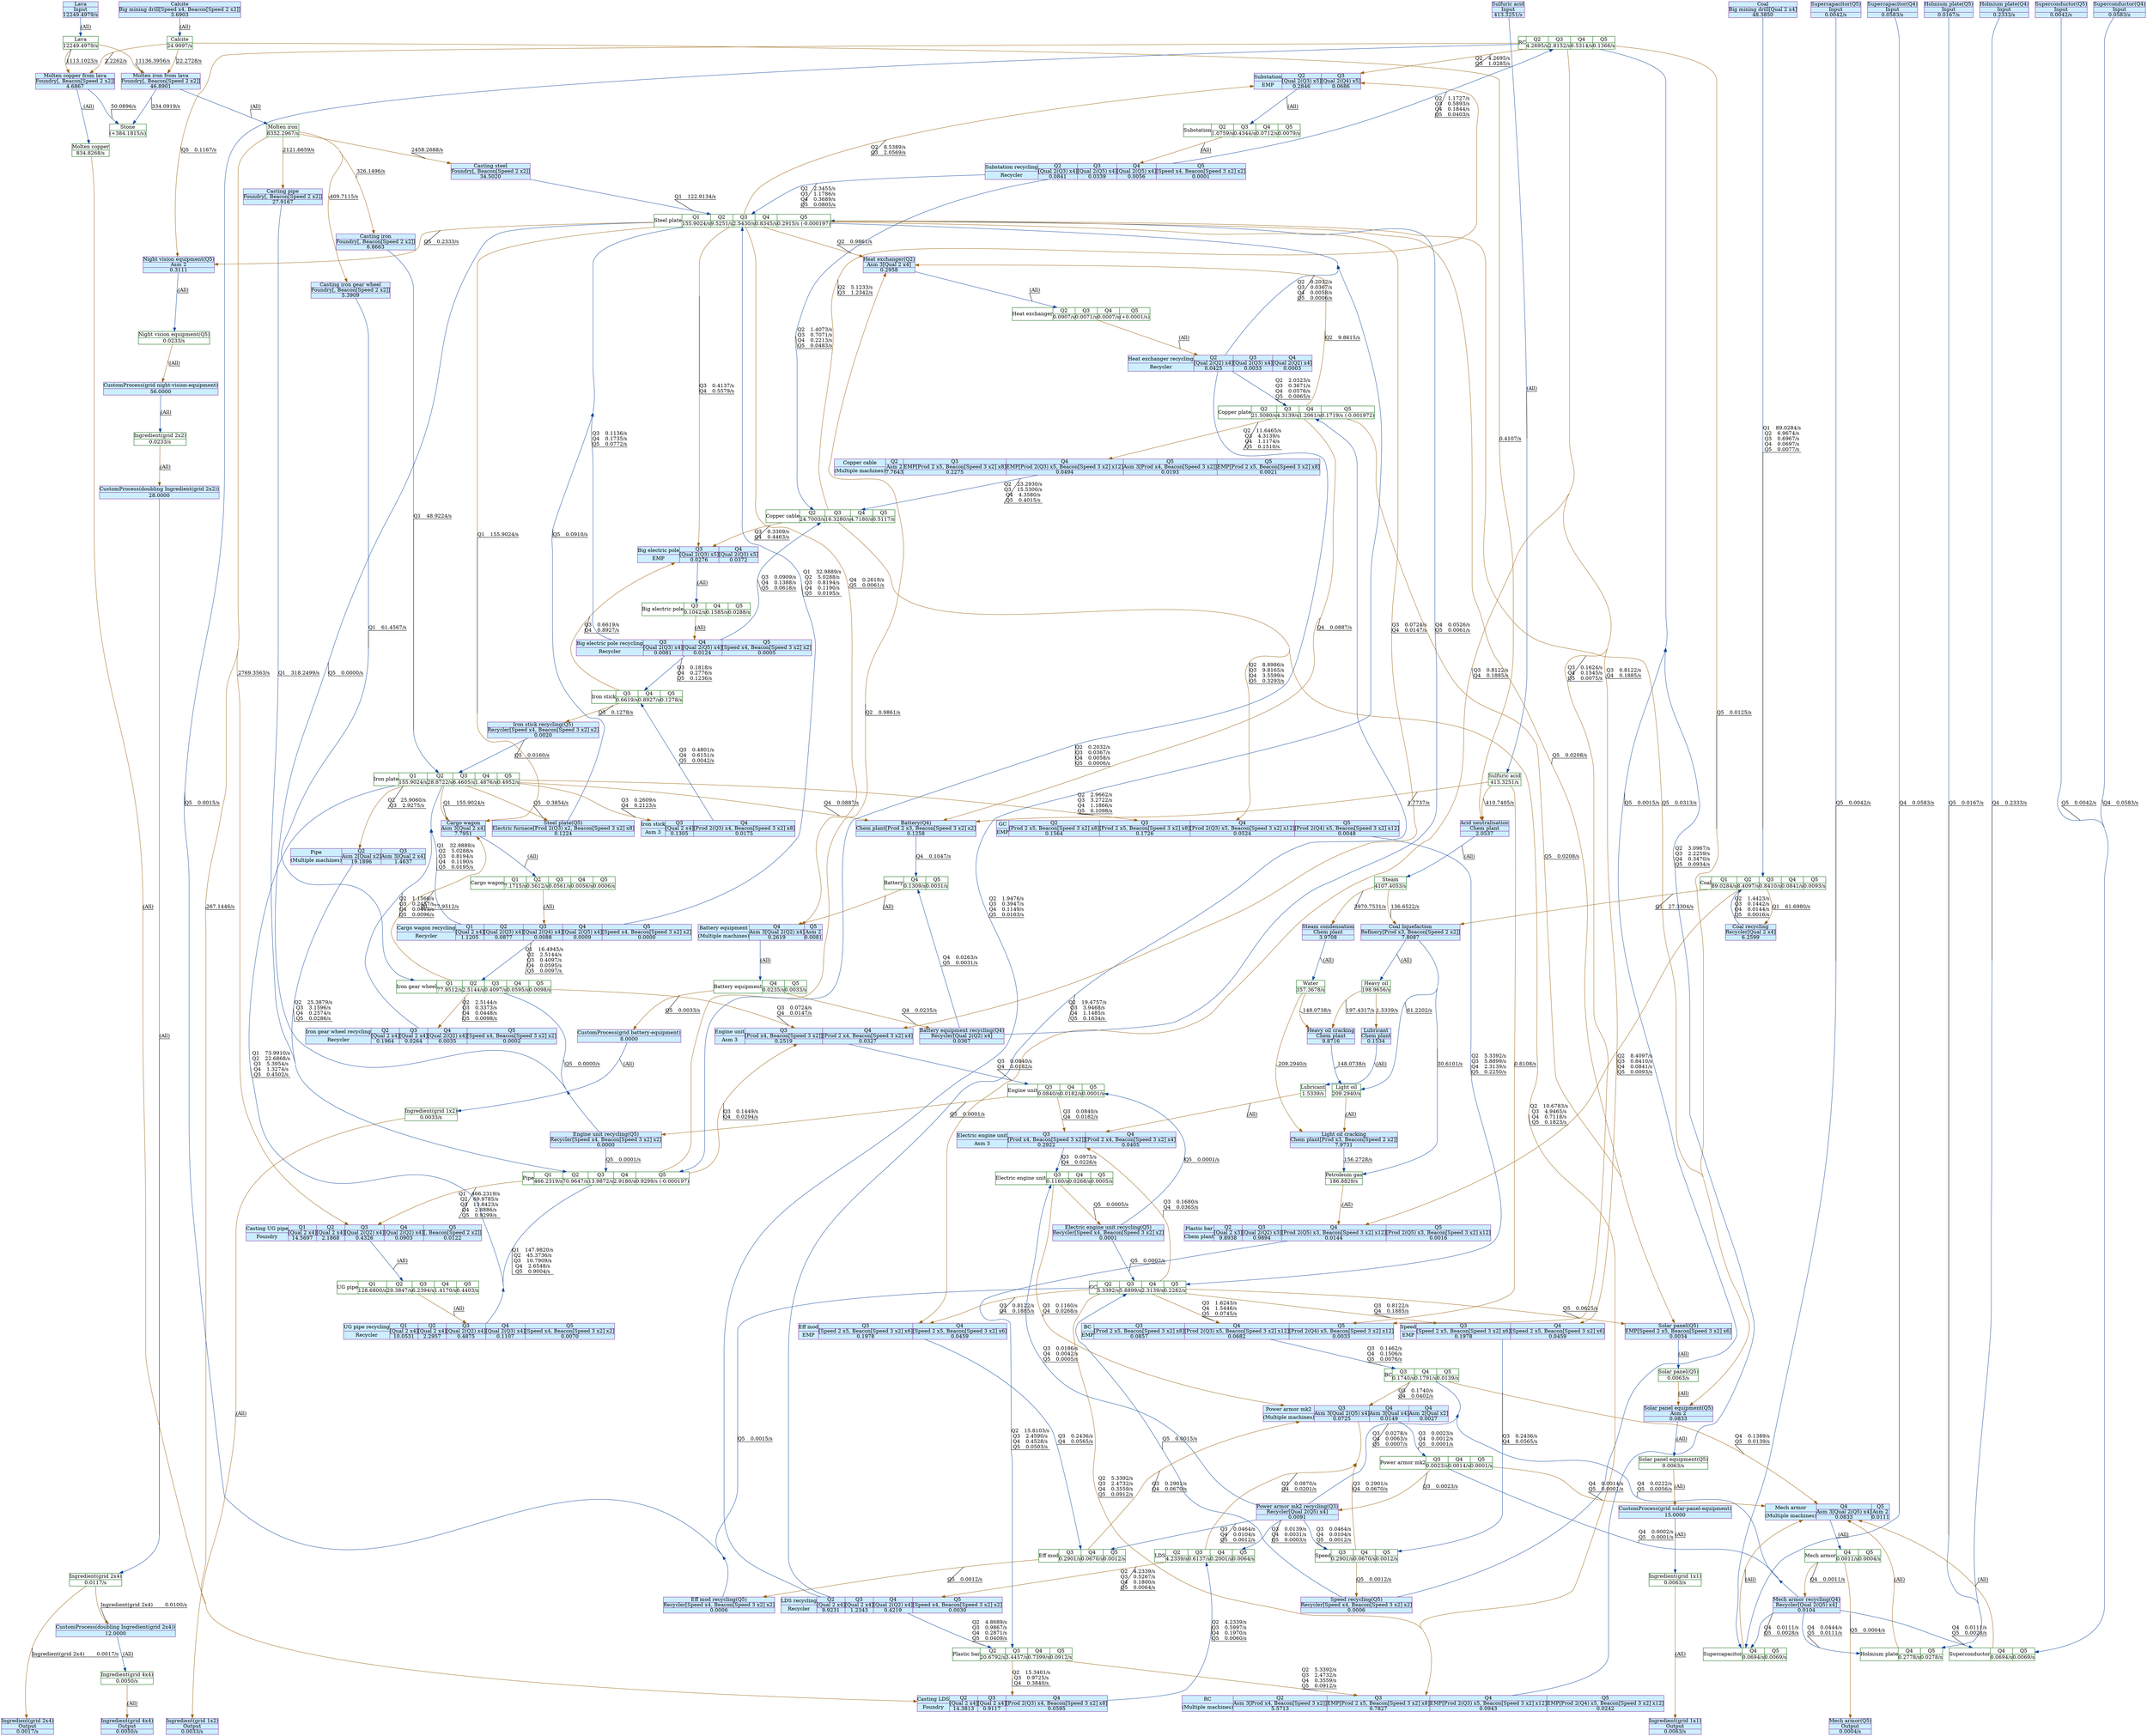 digraph {
    layout="dot"
    concentrate=true
    node [shape="record"; margin=0]
    edge [decorate=true]
    0 [color="#006400"; label="{Ingredient(grid 1x2)|0.0033/s}"]
    1 [color="#006400"; label="{Ingredient(grid 2x4)|0.0117/s}"]
    2 [color="#006400"; label="{Petroleum gas|186.8829/s}"]
    3 [color="#006400"; label="{Molten copper|834.8268/s}"]
    4 [color="#006400"; label="{Molten iron|8352.2967/s}"]
    5 [color="#006400"; label="{Lava|12249.4979/s}"]
    6 [color="#006400"; label="{Stone|(+384.1815/s)}"]
    7 [color="#006400"; label="{Calcite|24.9097/s}"]
    8 [color="#006400"; label="{Solar panel equipment(Q5)|0.0063/s}"]
    9 [color="#006400"; label="{Solar panel(Q5)|0.0063/s}"]
    10 [color="#006400"; label="{Night vision equipment(Q5)|0.0233/s}"]
    11 [color="#006400"; label="{Ingredient(grid 4x4)|0.0050/s}"]
    12 [color="#006400"; label="{Sulfuric acid|413.3251/s}"]
    13 [color="#006400"; label="{Lubricant|1.5339/s}"]
    14 [color="#006400"; label="{Ingredient(grid 2x2)|0.0233/s}"]
    15 [color="#006400"; label="{Light oil|209.2940/s}"]
    16 [color="#006400"; label="{Heavy oil|198.9656/s}"]
    17 [color="#006400"; label="{Steam|4107.4053/s}"]
    18 [color="#006400"; label="{Water|357.3678/s}"]
    19 [color="#006400"; label="{Ingredient(grid 1x1)|0.0063/s}"]
    20 [style="filled"; color="#842e99"; fillcolor="#cceeff"; label="{CustomProcess(grid battery-equipment)|8.0000}"]
    21 [style="filled"; color="#842e99"; fillcolor="#cceeff"; label="{Ingredient(grid 2x4)|Output|0.0017/s}"]
    22 [style="filled"; color="#842e99"; fillcolor="#cceeff"; label="{Holmium plate(Q5)|Input|0.0167/s}"]
    23 [style="filled"; color="#842e99"; fillcolor="#cceeff"; label="{Molten copper from lava|Foundry[, Beacon[Speed 2 x2]]|4.6867}"]
    24 [style="filled"; color="#842e99"; fillcolor="#cceeff"; label="{Solar panel equipment(Q5)|Asm 2|0.0833}"]
    25 [style="filled"; color="#842e99"; fillcolor="#cceeff"; label="{Supercapacitor(Q4)|Input|0.0583/s}"]
    26 [style="filled"; color="#842e99"; fillcolor="#cceeff"; label="{Night vision equipment(Q5)|Asm 2|0.3111}"]
    27 [style="filled"; color="#842e99"; fillcolor="#cceeff"; label="{Mech armor(Q5)|Output|0.0004/s}"]
    28 [style="filled"; color="#842e99"; fillcolor="#cceeff"; label="{Coal recycling|Recycler[Qual 2 x4]|6.2599}"]
    29 [style="filled"; color="#842e99"; fillcolor="#cceeff"; label="{Casting pipe|Foundry[, Beacon[Speed 2 x2]]|27.9167}"]
    30 [style="filled"; color="#842e99"; fillcolor="#cceeff"; label="{Battery equipment recycling(Q4)|Recycler[Qual 2(Q2) x4]|0.0367}"]
    31 [style="filled"; color="#842e99"; fillcolor="#cceeff"; label="{Ingredient(grid 4x4)|Output|0.0050/s}"]
    32 [style="filled"; color="#842e99"; fillcolor="#cceeff"; label="{Casting steel|Foundry[, Beacon[Speed 2 x2]]|34.5020}"]
    33 [style="filled"; color="#842e99"; fillcolor="#cceeff"; label="{Superconductor(Q5)|Input|0.0042/s}"]
    34 [style="filled"; color="#842e99"; fillcolor="#cceeff"; label="{Heat exchanger(Q2)|Asm 3[Qual 2 x4]|0.2958}"]
    35 [style="filled"; color="#842e99"; fillcolor="#cceeff"; label="{Power armor mk2 recycling(Q3)|Recycler[Qual 2(Q5) x4]|0.0091}"]
    36 [style="filled"; color="#842e99"; fillcolor="#cceeff"; label="{Iron stick recycling(Q5)|Recycler[Speed x4, Beacon[Speed 3 x2] x2]|0.0020}"]
    37 [style="filled"; color="#842e99"; fillcolor="#cceeff"; label="{CustomProcess(doubling Ingredient(grid 2x2))|28.0000}"]
    38 [style="filled"; color="#842e99"; fillcolor="#cceeff"; label="{Engine unit recycling(Q5)|Recycler[Speed x4, Beacon[Speed 3 x2] x2]|0.0000}"]
    39 [style="filled"; color="#842e99"; fillcolor="#cceeff"; label="{Speed recycling(Q5)|Recycler[Speed x4, Beacon[Speed 3 x2] x2]|0.0006}"]
    40 [style="filled"; color="#842e99"; fillcolor="#cceeff"; label="{Calcite|Big mining drill[Speed x4, Beacon[Speed 2 x2]]|3.6903}"]
    41 [style="filled"; color="#842e99"; fillcolor="#cceeff"; label="{Coal liquefaction|Refinery[Prod x3, Beacon[Speed 2 x2]]|7.8087}"]
    42 [style="filled"; color="#842e99"; fillcolor="#cceeff"; label="{Sulfuric acid|Input|413.3251/s}"]
    43 [style="filled"; color="#842e99"; fillcolor="#cceeff"; label="{Light oil cracking|Chem plant[Prod x3, Beacon[Speed 2 x2]]|7.9731}"]
    44 [style="filled"; color="#842e99"; fillcolor="#cceeff"; label="{Casting iron|Foundry[, Beacon[Speed 2 x2]]|6.8663}"]
    45 [style="filled"; color="#842e99"; fillcolor="#cceeff"; label="{CustomProcess(grid solar-panel-equipment)|15.0000}"]
    46 [style="filled"; color="#842e99"; fillcolor="#cceeff"; label="{Solar panel(Q5)|EMP[Speed 2 x5, Beacon[Speed 3 x2] x6]|0.0034}"]
    47 [style="filled"; color="#842e99"; fillcolor="#cceeff"; label="{Coal|Big mining drill[Qual 2 x4]|48.3850}"]
    48 [style="filled"; color="#842e99"; fillcolor="#cceeff"; label="{CustomProcess(grid night-vision-equipment)|56.0000}"]
    49 [style="filled"; color="#842e99"; fillcolor="#cceeff"; label="{Supercapacitor(Q5)|Input|0.0042/s}"]
    50 [style="filled"; color="#842e99"; fillcolor="#cceeff"; label="{Eff mod recycling(Q5)|Recycler[Speed x4, Beacon[Speed 3 x2] x2]|0.0006}"]
    51 [style="filled"; color="#842e99"; fillcolor="#cceeff"; label="{Cargo wagon|Asm 3[Qual 2 x4]|7.7951}"]
    52 [style="filled"; color="#842e99"; fillcolor="#cceeff"; label="{Holmium plate(Q4)|Input|0.2333/s}"]
    53 [style="filled"; color="#842e99"; fillcolor="#cceeff"; label="{Electric engine unit recycling(Q5)|Recycler[Speed x4, Beacon[Speed 3 x2] x2]|0.0001}"]
    54 [style="filled"; color="#842e99"; fillcolor="#cceeff"; label="{Steam condensation|Chem plant|3.9708}"]
    55 [style="filled"; color="#842e99"; fillcolor="#cceeff"; label="{Lava|Input|12249.4979/s}"]
    56 [style="filled"; color="#842e99"; fillcolor="#cceeff"; label="{Steel plate(Q5)|Electric furnace[Prod 2(Q3) x2, Beacon[Speed 3 x2] x8]|0.1224}"]
    57 [style="filled"; color="#842e99"; fillcolor="#cceeff"; label="{Ingredient(grid 1x2)|Output|0.0033/s}"]
    58 [style="filled"; color="#842e99"; fillcolor="#cceeff"; label="{Heavy oil cracking|Chem plant|9.8716}"]
    59 [style="filled"; color="#842e99"; fillcolor="#cceeff"; label="{Battery(Q4)|Chem plant[Prod 2 x3, Beacon[Speed 3 x2] x2]|0.1258}"]
    60 [style="filled"; color="#842e99"; fillcolor="#cceeff"; label="{Casting iron gear wheel|Foundry[, Beacon[Speed 2 x2]]|5.3909}"]
    61 [style="filled"; color="#842e99"; fillcolor="#cceeff"; label="{Acid neutralisation|Chem plant|2.0537}"]
    62 [style="filled"; color="#842e99"; fillcolor="#cceeff"; label="{Lubricant|Chem plant|0.1534}"]
    63 [style="filled"; color="#842e99"; fillcolor="#cceeff"; label="{Mech armor recycling(Q4)|Recycler[Qual 2(Q5) x4]|0.0104}"]
    64 [style="filled"; color="#842e99"; fillcolor="#cceeff"; label="{Superconductor(Q4)|Input|0.0583/s}"]
    65 [style="filled"; color="#842e99"; fillcolor="#cceeff"; label="{CustomProcess(doubling Ingredient(grid 2x4))|12.0000}"]
    66 [style="filled"; color="#842e99"; fillcolor="#cceeff"; label="{Molten iron from lava|Foundry[, Beacon[Speed 2 x2]]|46.8901}"]
    67 [style="filled"; color="#842e99"; fillcolor="#cceeff"; label="{Ingredient(grid 1x1)|Output|0.0063/s}"]
    68 [color="#006400"; label="{RC}|{Q2|4.2695/s}|{Q3|2.8152/s}|{Q4|0.5314/s}|{Q5|0.1366/s}"]
    69 [color="#006400"; label="{Substation}|{Q2|1.0759/s}|{Q3|0.4344/s}|{Q4|0.0712/s}|{Q5|0.0079/s}"]
    70 [color="#006400"; label="{Copper cable}|{Q2|24.7003/s}|{Q3|16.3280/s}|{Q4|4.7180/s}|{Q5|0.5117/s}"]
    71 [color="#006400"; label="{Steel plate}|{Q1|155.9024/s}|{Q2|9.5251/s}|{Q3|2.5430/s}|{Q4|0.8345/s}|{Q5|0.2915/s (-0.000197)}"]
    72 [color="#006400"; label="{Pipe}|{Q1|466.2319/s}|{Q2|70.9647/s}|{Q3|13.9872/s}|{Q4|2.9180/s}|{Q5|0.9299/s (-0.000197)}"]
    73 [color="#006400"; label="{Iron plate}|{Q1|155.9024/s}|{Q2|28.8722/s}|{Q3|6.4605/s}|{Q4|1.4876/s}|{Q5|0.4952/s}"]
    74 [color="#006400"; label="{UG pipe}|{Q1|128.6800/s}|{Q2|29.3847/s}|{Q3|6.2394/s}|{Q4|1.4170/s}|{Q5|0.4403/s}"]
    75 [color="#006400"; label="{Battery equipment}|{Q4|0.0235/s}|{Q5|0.0033/s}"]
    76 [color="#006400"; label="{Battery}|{Q4|0.1309/s}|{Q5|0.0031/s}"]
    77 [color="#006400"; label="{Copper plate}|{Q2|21.5080/s}|{Q3|4.3139/s}|{Q4|1.2061/s}|{Q5|0.1719/s (-0.001972)}"]
    78 [color="#006400"; label="{GC}|{Q2|5.3392/s}|{Q3|5.8899/s}|{Q4|2.3139/s}|{Q5|0.2282/s}"]
    79 [color="#006400"; label="{Coal}|{Q1|89.0284/s}|{Q2|8.4097/s}|{Q3|0.8410/s}|{Q4|0.0841/s}|{Q5|0.0093/s}"]
    80 [color="#006400"; label="{Plastic bar}|{Q2|20.6792/s}|{Q3|3.4457/s}|{Q4|0.7399/s}|{Q5|0.0912/s}"]
    81 [color="#006400"; label="{Holmium plate}|{Q4|0.2778/s}|{Q5|0.0278/s}"]
    82 [color="#006400"; label="{LDS}|{Q2|4.2339/s}|{Q3|0.6137/s}|{Q4|0.2001/s}|{Q5|0.0064/s}"]
    83 [color="#006400"; label="{BC}|{Q3|0.1740/s}|{Q4|0.1791/s}|{Q5|0.0139/s}"]
    84 [color="#006400"; label="{Power armor mk2}|{Q3|0.0023/s}|{Q4|0.0014/s}|{Q5|0.0001/s}"]
    85 [color="#006400"; label="{Electric engine unit}|{Q3|0.1160/s}|{Q4|0.0268/s}|{Q5|0.0005/s}"]
    86 [color="#006400"; label="{Eff mod}|{Q3|0.2901/s}|{Q4|0.0670/s}|{Q5|0.0012/s}"]
    87 [color="#006400"; label="{Speed}|{Q3|0.2901/s}|{Q4|0.0670/s}|{Q5|0.0012/s}"]
    88 [color="#006400"; label="{Supercapacitor}|{Q4|0.0694/s}|{Q5|0.0069/s}"]
    89 [color="#006400"; label="{Superconductor}|{Q4|0.0694/s}|{Q5|0.0069/s}"]
    90 [color="#006400"; label="{Mech armor}|{Q4|0.0011/s}|{Q5|0.0004/s}"]
    91 [color="#006400"; label="{Iron stick}|{Q3|0.6619/s}|{Q4|0.8927/s}|{Q5|0.1278/s}"]
    92 [color="#006400"; label="{Big electric pole}|{Q3|0.1042/s}|{Q4|0.1585/s}|{Q5|0.0288/s}"]
    93 [color="#006400"; label="{Iron gear wheel}|{Q1|77.9512/s}|{Q2|2.5144/s}|{Q3|0.4097/s}|{Q4|0.0595/s}|{Q5|0.0098/s}"]
    94 [color="#006400"; label="{Cargo wagon}|{Q1|7.1715/s}|{Q2|0.5612/s}|{Q3|0.0561/s}|{Q4|0.0056/s}|{Q5|0.0006/s}"]
    95 [color="#006400"; label="{Heat exchanger}|{Q2|0.0907/s}|{Q3|0.0071/s}|{Q4|0.0007/s}|{Q5|(+0.0001/s)}"]
    96 [color="#006400"; label="{Engine unit}|{Q3|0.0840/s}|{Q4|0.0182/s}|{Q5|0.0001/s}"]
    97 [style="filled"; color="#842e99"; fillcolor="#cceeff"; label="{Substation|EMP}|{Q2|[Qual 2(Q3) x5]|0.2846}|{Q3|[Qual 2(Q4) x5]|0.0686}"; shape="record"]
    98 [style="filled"; color="#842e99"; fillcolor="#cceeff"; label="{UG pipe recycling|Recycler}|{Q1|[Qual 2 x4]|10.0531}|{Q2|[Qual 2 x4]|2.2957}|{Q3|[Qual 2(Q2) x4]|0.4875}|{Q4|[Qual 2(Q3) x4]|0.1107}|{Q5|[Speed x4, Beacon[Speed 3 x2] x2]|0.0070}"; shape="record"]
    99 [style="filled"; color="#842e99"; fillcolor="#cceeff"; label="{Battery equipment|(Multiple machines)}|{Q4|Asm 3[Qual 2(Q2) x4]|0.2619}|{Q5|Asm 2|0.0081}"; shape="record"]
    100 [style="filled"; color="#842e99"; fillcolor="#cceeff"; label="{Copper cable|(Multiple machines)}|{Q2|Asm 2|7.7643}|{Q3|EMP[Prod 2 x5, Beacon[Speed 3 x2] x8]|0.2275}|{Q4|EMP[Prod 2(Q3) x5, Beacon[Speed 3 x2] x12]|0.0494}|{Q5|Asm 3[Prod x4, Beacon[Speed 3 x2]]|0.0193}|{Q5|EMP[Prod 2 x5, Beacon[Speed 3 x2] x8]|0.0021}"; shape="record"]
    101 [style="filled"; color="#842e99"; fillcolor="#cceeff"; label="{Pipe|(Multiple machines)}|{Q2|Asm 2[Qual x2]|19.1896}|{Q3|Asm 3[Qual 2 x4]|1.4637}"; shape="record"]
    102 [style="filled"; color="#842e99"; fillcolor="#cceeff"; label="{GC|EMP}|{Q2|[Prod 2 x5, Beacon[Speed 3 x2] x8]|0.1564}|{Q3|[Prod 2 x5, Beacon[Speed 3 x2] x8]|0.1726}|{Q4|[Prod 2(Q3) x5, Beacon[Speed 3 x2] x12]|0.0524}|{Q5|[Prod 2(Q4) x5, Beacon[Speed 3 x2] x12]|0.0048}"; shape="record"]
    103 [style="filled"; color="#842e99"; fillcolor="#cceeff"; label="{Plastic bar|Chem plant}|{Q2|[Qual 2 x3]|9.8938}|{Q3|[Qual 2(Q2) x3]|0.9894}|{Q4|[Prod 2(Q5) x3, Beacon[Speed 3 x2] x12]|0.0144}|{Q5|[Prod 2(Q5) x3, Beacon[Speed 3 x2] x12]|0.0016}"; shape="record"]
    104 [style="filled"; color="#842e99"; fillcolor="#cceeff"; label="{Casting LDS|Foundry}|{Q2|[Qual 2 x4]|14.3813}|{Q3|[Qual 2 x4]|0.9117}|{Q4|[Prod 2(Q3) x4, Beacon[Speed 3 x2] x8]|0.0595}"; shape="record"]
    105 [style="filled"; color="#842e99"; fillcolor="#cceeff"; label="{Power armor mk2|(Multiple machines)}|{Q3|Asm 3[Qual 2(Q5) x4]|0.0725}|{Q4|Asm 3[Qual x4]|0.0149}|{Q4|Asm 2[Qual x2]|0.0027}"; shape="record"]
    106 [style="filled"; color="#842e99"; fillcolor="#cceeff"; label="{Mech armor|(Multiple machines)}|{Q4|Asm 3[Qual 2(Q5) x4]|0.0833}|{Q5|Asm 2|0.0111}"; shape="record"]
    107 [style="filled"; color="#842e99"; fillcolor="#cceeff"; label="{RC|(Multiple machines)}|{Q2|Asm 3[Prod x4, Beacon[Speed 3 x2]]|5.5713}|{Q3|EMP[Prod 2 x5, Beacon[Speed 3 x2] x8]|0.7827}|{Q4|EMP[Prod 2(Q3) x5, Beacon[Speed 3 x2] x12]|0.0943}|{Q5|EMP[Prod 2(Q4) x5, Beacon[Speed 3 x2] x12]|0.0242}"; shape="record"]
    108 [style="filled"; color="#842e99"; fillcolor="#cceeff"; label="{Big electric pole recycling|Recycler}|{Q3|[Qual 2(Q3) x4]|0.0081}|{Q4|[Qual 2(Q5) x4]|0.0124}|{Q5|[Speed x4, Beacon[Speed 3 x2] x2]|0.0005}"; shape="record"]
    109 [style="filled"; color="#842e99"; fillcolor="#cceeff"; label="{Casting UG pipe|Foundry}|{Q1|[Qual 2 x4]|14.5697}|{Q2|[Qual 2 x4]|2.1868}|{Q3|[Qual 2(Q2) x4]|0.4326}|{Q4|[Qual 2(Q2) x4]|0.0903}|{Q5|[, Beacon[Speed 2 x2]]|0.0122}"; shape="record"]
    110 [style="filled"; color="#842e99"; fillcolor="#cceeff"; label="{LDS recycling|Recycler}|{Q2|[Qual 2 x4]|9.9231}|{Q3|[Qual 2 x4]|1.2343}|{Q4|[Qual 2(Q2) x4]|0.4219}|{Q5|[Speed x4, Beacon[Speed 3 x2] x2]|0.0030}"; shape="record"]
    111 [style="filled"; color="#842e99"; fillcolor="#cceeff"; label="{Cargo wagon recycling|Recycler}|{Q1|[Qual 2 x4]|1.1205}|{Q2|[Qual 2(Q3) x4]|0.0877}|{Q3|[Qual 2(Q4) x4]|0.0088}|{Q4|[Qual 2(Q5) x4]|0.0009}|{Q5|[Speed x4, Beacon[Speed 3 x2] x2]|0.0000}"; shape="record"]
    112 [style="filled"; color="#842e99"; fillcolor="#cceeff"; label="{Heat exchanger recycling|Recycler}|{Q2|[Qual 2(Q2) x4]|0.0425}|{Q3|[Qual 2(Q3) x4]|0.0033}|{Q4|[Qual 2(Q2) x4]|0.0003}"; shape="record"]
    113 [style="filled"; color="#842e99"; fillcolor="#cceeff"; label="{Substation recycling|Recycler}|{Q2|[Qual 2(Q3) x4]|0.0841}|{Q3|[Qual 2(Q5) x4]|0.0339}|{Q4|[Qual 2(Q5) x4]|0.0056}|{Q5|[Speed x4, Beacon[Speed 3 x2] x2]|0.0001}"; shape="record"]
    114 [style="filled"; color="#842e99"; fillcolor="#cceeff"; label="{Iron gear wheel recycling|Recycler}|{Q2|[Qual 2 x4]|0.1964}|{Q3|[Qual 2 x4]|0.0264}|{Q4|[Qual 2(Q2) x4]|0.0035}|{Q5|[Speed x4, Beacon[Speed 3 x2] x2]|0.0002}"; shape="record"]
    115 [style="filled"; color="#842e99"; fillcolor="#cceeff"; label="{BC|EMP}|{Q3|[Prod 2 x5, Beacon[Speed 3 x2] x8]|0.0857}|{Q4|[Prod 2(Q3) x5, Beacon[Speed 3 x2] x12]|0.0682}|{Q5|[Prod 2(Q4) x5, Beacon[Speed 3 x2] x12]|0.0033}"; shape="record"]
    116 [style="filled"; color="#842e99"; fillcolor="#cceeff"; label="{Eff mod|EMP}|{Q3|[Speed 2 x5, Beacon[Speed 3 x2] x6]|0.1978}|{Q4|[Speed 2 x5, Beacon[Speed 3 x2] x6]|0.0459}"; shape="record"]
    117 [style="filled"; color="#842e99"; fillcolor="#cceeff"; label="{Engine unit|Asm 3}|{Q3|[Prod x4, Beacon[Speed 3 x2]]|0.2519}|{Q4|[Prod 2 x4, Beacon[Speed 3 x2] x4]|0.0327}"; shape="record"]
    118 [style="filled"; color="#842e99"; fillcolor="#cceeff"; label="{Electric engine unit|Asm 3}|{Q3|[Prod x4, Beacon[Speed 3 x2]]|0.2922}|{Q4|[Prod 2 x4, Beacon[Speed 3 x2] x4]|0.0405}"; shape="record"]
    119 [style="filled"; color="#842e99"; fillcolor="#cceeff"; label="{Big electric pole|EMP}|{Q3|[Qual 2(Q3) x5]|0.0276}|{Q4|[Qual 2(Q3) x5]|0.0372}"; shape="record"]
    120 [style="filled"; color="#842e99"; fillcolor="#cceeff"; label="{Speed|EMP}|{Q3|[Speed 2 x5, Beacon[Speed 3 x2] x6]|0.1978}|{Q4|[Speed 2 x5, Beacon[Speed 3 x2] x6]|0.0459}"; shape="record"]
    121 [style="filled"; color="#842e99"; fillcolor="#cceeff"; label="{Iron stick|Asm 3}|{Q3|[Qual 2 x4]|0.1305}|{Q4|[Prod 2(Q3) x4, Beacon[Speed 3 x2] x8]|0.0175}"; shape="record"]
    0 -> 57 [color="#99620f"; label="(All)"]
    1 -> 21 [color="#99620f"; label="Ingredient(grid 2x4)	0.0017/s
"]
    1 -> 65 [color="#99620f"; label="Ingredient(grid 2x4)	0.0100/s
"]
    2 -> 103 [color="#99620f"; label="(All)"]
    3 -> 104 [color="#99620f"; label="(All)"]
    4 -> 29 [color="#99620f"; label="2121.6659/s
"]
    4 -> 32 [color="#99620f"; label="2458.2688/s
"]
    4 -> 44 [color="#99620f"; label="326.1496/s
"]
    4 -> 60 [color="#99620f"; label="409.7115/s
"]
    4 -> 104 [color="#99620f"; label="267.1446/s
"]
    4 -> 109 [color="#99620f"; label="2769.3563/s
"]
    5 -> 23 [color="#99620f"; label="1113.1023/s
"]
    5 -> 66 [color="#99620f"; label="11136.3956/s
"]
    7 -> 23 [color="#99620f"; label="2.2262/s
"]
    7 -> 61 [color="#99620f"; label="0.4107/s
"]
    7 -> 66 [color="#99620f"; label="22.2728/s
"]
    8 -> 45 [color="#99620f"; label="(All)"]
    9 -> 24 [color="#99620f"; label="(All)"]
    10 -> 48 [color="#99620f"; label="(All)"]
    11 -> 31 [color="#99620f"; label="(All)"]
    12 -> 59 [color="#99620f"; label="1.7737/s
"]
    12 -> 61 [color="#99620f"; label="410.7405/s
"]
    12 -> 115 [color="#99620f"; label="0.8108/s
"]
    13 -> 118 [color="#99620f"; label="(All)"]
    14 -> 37 [color="#99620f"; label="(All)"]
    15 -> 43 [color="#99620f"; label="(All)"]
    16 -> 58 [color="#99620f"; label="197.4317/s
"]
    16 -> 62 [color="#99620f"; label="1.5339/s
"]
    17 -> 41 [color="#99620f"; label="136.6522/s
"]
    17 -> 54 [color="#99620f"; label="3970.7531/s
"]
    18 -> 43 [color="#99620f"; label="209.2940/s
"]
    18 -> 58 [color="#99620f"; label="148.0738/s
"]
    19 -> 67 [color="#99620f"; label="(All)"]
    20 -> 0 [color="#0f4699"; label="(All)"]
    22 -> 81 [color="#0f4699"; label="Q5	0.0167/s
"]
    23 -> 3 [color="#0f4699"; label="(All)"]
    23 -> 6 [color="#0f4699"; label="50.0896/s
"]
    24 -> 8 [color="#0f4699"; label="(All)"]
    25 -> 88 [color="#0f4699"; label="Q4	0.0583/s
"]
    26 -> 10 [color="#0f4699"; label="(All)"]
    28 -> 79 [color="#0f4699"; label="Q2	1.4423/s
Q3	0.1442/s
Q4	0.0144/s
Q5	0.0016/s
"]
    29 -> 72 [color="#0f4699"; label="Q1	318.2499/s
"]
    30 -> 71 [color="#0f4699"; label="Q4	0.0526/s
Q5	0.0061/s
"]
    30 -> 76 [color="#0f4699"; label="Q4	0.0263/s
Q5	0.0031/s
"]
    32 -> 71 [color="#0f4699"; label="Q1	122.9134/s
"]
    33 -> 89 [color="#0f4699"; label="Q5	0.0042/s
"]
    34 -> 95 [color="#0f4699"; label="(All)"]
    35 -> 82 [color="#0f4699"; label="Q3	0.0139/s
Q4	0.0031/s
Q5	0.0003/s
"]
    35 -> 83 [color="#0f4699"; label="Q3	0.0278/s
Q4	0.0063/s
Q5	0.0007/s
"]
    35 -> 85 [color="#0f4699"; label="Q3	0.0186/s
Q4	0.0042/s
Q5	0.0005/s
"]
    35 -> 86 [color="#0f4699"; label="Q3	0.0464/s
Q4	0.0104/s
Q5	0.0012/s
"]
    35 -> 87 [color="#0f4699"; label="Q3	0.0464/s
Q4	0.0104/s
Q5	0.0012/s
"]
    36 -> 73 [color="#0f4699"; label="Q5	0.0160/s
"]
    37 -> 1 [color="#0f4699"; label="(All)"]
    38 -> 71 [color="#0f4699"; label="Q5	0.0000/s
"]
    38 -> 72 [color="#0f4699"; label="Q5	0.0001/s
"]
    38 -> 93 [color="#0f4699"; label="Q5	0.0000/s
"]
    39 -> 68 [color="#0f4699"; label="Q5	0.0015/s
"]
    39 -> 78 [color="#0f4699"; label="Q5	0.0015/s
"]
    40 -> 7 [color="#0f4699"; label="(All)"]
    41 -> 15 [color="#0f4699"; label="61.2202/s
"]
    41 -> 16 [color="#0f4699"; label="(All)"]
    41 -> 2 [color="#0f4699"; label="30.6101/s
"]
    42 -> 12 [color="#0f4699"; label="(All)"]
    43 -> 2 [color="#0f4699"; label="156.2728/s
"]
    44 -> 73 [color="#0f4699"; label="Q1	48.9224/s
"]
    45 -> 19 [color="#0f4699"; label="(All)"]
    46 -> 9 [color="#0f4699"; label="(All)"]
    47 -> 79 [color="#0f4699"; label="Q1	89.0284/s
Q2	6.9674/s
Q3	0.6967/s
Q4	0.0697/s
Q5	0.0077/s
"]
    48 -> 14 [color="#0f4699"; label="(All)"]
    49 -> 88 [color="#0f4699"; label="Q5	0.0042/s
"]
    50 -> 68 [color="#0f4699"; label="Q5	0.0015/s
"]
    50 -> 78 [color="#0f4699"; label="Q5	0.0015/s
"]
    51 -> 94 [color="#0f4699"; label="(All)"]
    52 -> 81 [color="#0f4699"; label="Q4	0.2333/s
"]
    53 -> 78 [color="#0f4699"; label="Q5	0.0002/s
"]
    53 -> 96 [color="#0f4699"; label="Q5	0.0001/s
"]
    54 -> 18 [color="#0f4699"; label="(All)"]
    55 -> 5 [color="#0f4699"; label="(All)"]
    56 -> 71 [color="#0f4699"; label="Q5	0.0910/s
"]
    58 -> 15 [color="#0f4699"; label="148.0738/s
"]
    59 -> 76 [color="#0f4699"; label="Q4	0.1047/s
"]
    60 -> 93 [color="#0f4699"; label="Q1	61.4567/s
"]
    61 -> 17 [color="#0f4699"; label="(All)"]
    62 -> 13 [color="#0f4699"; label="(All)"]
    63 -> 81 [color="#0f4699"; label="Q4	0.0444/s
Q5	0.0111/s
"]
    63 -> 83 [color="#0f4699"; label="Q4	0.0222/s
Q5	0.0056/s
"]
    63 -> 84 [color="#0f4699"; label="Q4	0.0002/s
Q5	0.0001/s
"]
    63 -> 88 [color="#0f4699"; label="Q4	0.0111/s
Q5	0.0028/s
"]
    63 -> 89 [color="#0f4699"; label="Q4	0.0111/s
Q5	0.0028/s
"]
    64 -> 89 [color="#0f4699"; label="Q4	0.0583/s
"]
    65 -> 11 [color="#0f4699"; label="(All)"]
    66 -> 6 [color="#0f4699"; label="334.0919/s
"]
    66 -> 4 [color="#0f4699"; label="(All)"]
    68 -> 24 [color="#99620f"; label="Q5	0.0125/s
"]
    68 -> 26 [color="#99620f"; label="Q5	0.1167/s
"]
    68 -> 97 [color="#99620f"; label="Q2	4.2695/s
Q3	1.0285/s
"]
    68 -> 115 [color="#99620f"; label="Q3	0.1624/s
Q4	0.1545/s
Q5	0.0075/s
"]
    68 -> 116 [color="#99620f"; label="Q3	0.8122/s
Q4	0.1885/s
"]
    68 -> 120 [color="#99620f"; label="Q3	0.8122/s
Q4	0.1885/s
"]
    69 -> 113 [color="#99620f"; label="(All)"]
    70 -> 97 [color="#99620f"; label="Q2	5.1233/s
Q3	1.2342/s
"]
    70 -> 102 [color="#99620f"; label="Q2	8.8986/s
Q3	9.8165/s
Q4	3.5599/s
Q5	0.3293/s
"]
    70 -> 107 [color="#99620f"; label="Q2	10.6783/s
Q3	4.9465/s
Q4	0.7118/s
Q5	0.1823/s
"]
    70 -> 119 [color="#99620f"; label="Q3	0.3309/s
Q4	0.4463/s
"]
    71 -> 24 [color="#99620f"; label="Q5	0.0313/s
"]
    71 -> 26 [color="#99620f"; label="Q5	0.2333/s
"]
    71 -> 46 [color="#99620f"; label="Q5	0.0208/s
"]
    71 -> 34 [color="#99620f"; label="Q2	0.9861/s
"]
    71 -> 51 [color="#99620f"; label="Q1	155.9024/s
"]
    71 -> 97 [color="#99620f"; label="Q2	8.5389/s
Q3	2.0569/s
"]
    71 -> 99 [color="#99620f"; label="Q4	0.2619/s
Q5	0.0061/s
"]
    71 -> 117 [color="#99620f"; label="Q3	0.0724/s
Q4	0.0147/s
"]
    71 -> 119 [color="#99620f"; label="Q3	0.4137/s
Q4	0.5579/s
"]
    72 -> 34 [color="#99620f"; label="Q2	0.9861/s
"]
    72 -> 109 [color="#99620f"; label="Q1	466.2319/s
Q2	69.9785/s
Q3	13.8423/s
Q4	2.8886/s
Q5	0.9299/s
"]
    72 -> 117 [color="#99620f"; label="Q3	0.1449/s
Q4	0.0294/s
"]
    73 -> 56 [color="#99620f"; label="Q5	0.3854/s
"]
    73 -> 59 [color="#99620f"; label="Q4	0.0887/s
"]
    73 -> 51 [color="#99620f"; label="Q1	155.9024/s
"]
    73 -> 101 [color="#99620f"; label="Q2	25.9060/s
Q3	2.9275/s
"]
    73 -> 102 [color="#99620f"; label="Q2	2.9662/s
Q3	3.2722/s
Q4	1.1866/s
Q5	0.1098/s
"]
    73 -> 121 [color="#99620f"; label="Q3	0.2609/s
Q4	0.2123/s
"]
    74 -> 98 [color="#99620f"; label="(All)"]
    75 -> 30 [color="#99620f"; label="Q4	0.0235/s
"]
    75 -> 20 [color="#99620f"; label="Q5	0.0033/s
"]
    76 -> 99 [color="#99620f"; label="(All)"]
    77 -> 46 [color="#99620f"; label="Q5	0.0208/s
"]
    77 -> 59 [color="#99620f"; label="Q4	0.0887/s
"]
    77 -> 34 [color="#99620f"; label="Q2	9.8615/s
"]
    77 -> 100 [color="#99620f"; label="Q2	11.6465/s
Q3	4.3139/s
Q4	1.1174/s
Q5	0.1510/s
"]
    78 -> 46 [color="#99620f"; label="Q5	0.0625/s
"]
    78 -> 107 [color="#99620f"; label="Q2	5.3392/s
Q3	2.4732/s
Q4	0.3559/s
Q5	0.0912/s
"]
    78 -> 115 [color="#99620f"; label="Q3	1.6243/s
Q4	1.5446/s
Q5	0.0745/s
"]
    78 -> 116 [color="#99620f"; label="Q3	0.8122/s
Q4	0.1885/s
"]
    78 -> 118 [color="#99620f"; label="Q3	0.1680/s
Q4	0.0365/s
"]
    78 -> 120 [color="#99620f"; label="Q3	0.8122/s
Q4	0.1885/s
"]
    79 -> 28 [color="#99620f"; label="Q1	61.6980/s
"]
    79 -> 41 [color="#99620f"; label="Q1	27.3304/s
"]
    79 -> 103 [color="#99620f"; label="Q2	8.4097/s
Q3	0.8410/s
Q4	0.0841/s
Q5	0.0093/s
"]
    80 -> 104 [color="#99620f"; label="Q2	15.3401/s
Q3	0.9725/s
Q4	0.3840/s
"]
    80 -> 107 [color="#99620f"; label="Q2	5.3392/s
Q3	2.4732/s
Q4	0.3559/s
Q5	0.0912/s
"]
    81 -> 106 [color="#99620f"; label="(All)"]
    82 -> 105 [color="#99620f"; label="Q3	0.0870/s
Q4	0.0201/s
"]
    82 -> 110 [color="#99620f"; label="Q2	4.2339/s
Q3	0.5267/s
Q4	0.1800/s
Q5	0.0064/s
"]
    83 -> 105 [color="#99620f"; label="Q3	0.1740/s
Q4	0.0402/s
"]
    83 -> 106 [color="#99620f"; label="Q4	0.1389/s
Q5	0.0139/s
"]
    84 -> 35 [color="#99620f"; label="Q3	0.0023/s
"]
    84 -> 106 [color="#99620f"; label="Q4	0.0014/s
Q5	0.0001/s
"]
    85 -> 53 [color="#99620f"; label="Q5	0.0005/s
"]
    85 -> 105 [color="#99620f"; label="Q3	0.1160/s
Q4	0.0268/s
"]
    86 -> 50 [color="#99620f"; label="Q5	0.0012/s
"]
    86 -> 105 [color="#99620f"; label="Q3	0.2901/s
Q4	0.0670/s
"]
    87 -> 39 [color="#99620f"; label="Q5	0.0012/s
"]
    87 -> 105 [color="#99620f"; label="Q3	0.2901/s
Q4	0.0670/s
"]
    88 -> 106 [color="#99620f"; label="(All)"]
    89 -> 106 [color="#99620f"; label="(All)"]
    90 -> 27 [color="#99620f"; label="Q5	0.0004/s
"]
    90 -> 63 [color="#99620f"; label="Q4	0.0011/s
"]
    91 -> 36 [color="#99620f"; label="Q5	0.1278/s
"]
    91 -> 119 [color="#99620f"; label="Q3	0.6619/s
Q4	0.8927/s
"]
    92 -> 108 [color="#99620f"; label="(All)"]
    93 -> 51 [color="#99620f"; label="Q1	77.9512/s
"]
    93 -> 114 [color="#99620f"; label="Q2	2.5144/s
Q3	0.3373/s
Q4	0.0448/s
Q5	0.0098/s
"]
    93 -> 117 [color="#99620f"; label="Q3	0.0724/s
Q4	0.0147/s
"]
    94 -> 111 [color="#99620f"; label="(All)"]
    95 -> 112 [color="#99620f"; label="(All)"]
    96 -> 38 [color="#99620f"; label="Q5	0.0001/s
"]
    96 -> 118 [color="#99620f"; label="Q3	0.0840/s
Q4	0.0182/s
"]
    97 -> 69 [color="#0f4699"; label="(All)"]
    98 -> 72 [color="#0f4699"; label="Q1	147.9820/s
Q2	45.3736/s
Q3	10.7909/s
Q4	2.6548/s
Q5	0.9004/s
"]
    98 -> 73 [color="#0f4699"; label="Q1	73.9910/s
Q2	22.6868/s
Q3	5.3954/s
Q4	1.3274/s
Q5	0.4502/s
"]
    99 -> 75 [color="#0f4699"; label="(All)"]
    100 -> 70 [color="#0f4699"; label="Q2	23.2930/s
Q3	15.5300/s
Q4	4.3580/s
Q5	0.4015/s
"]
    101 -> 72 [color="#0f4699"; label="Q2	25.3879/s
Q3	3.1596/s
Q4	0.2574/s
Q5	0.0286/s
"]
    102 -> 78 [color="#0f4699"; label="Q2	5.3392/s
Q3	5.8899/s
Q4	2.3139/s
Q5	0.2250/s
"]
    103 -> 80 [color="#0f4699"; label="Q2	15.8103/s
Q3	2.4590/s
Q4	0.4528/s
Q5	0.0503/s
"]
    104 -> 82 [color="#0f4699"; label="Q2	4.2339/s
Q3	0.5997/s
Q4	0.1970/s
Q5	0.0060/s
"]
    105 -> 84 [color="#0f4699"; label="Q3	0.0023/s
Q4	0.0012/s
Q5	0.0001/s
"]
    106 -> 90 [color="#0f4699"; label="(All)"]
    107 -> 68 [color="#0f4699"; label="Q2	3.0967/s
Q3	2.2259/s
Q4	0.3470/s
Q5	0.0934/s
"]
    108 -> 70 [color="#0f4699"; label="Q3	0.0909/s
Q4	0.1388/s
Q5	0.0618/s
"]
    108 -> 71 [color="#0f4699"; label="Q3	0.1136/s
Q4	0.1735/s
Q5	0.0772/s
"]
    108 -> 91 [color="#0f4699"; label="Q3	0.1818/s
Q4	0.2776/s
Q5	0.1236/s
"]
    109 -> 74 [color="#0f4699"; label="(All)"]
    110 -> 71 [color="#0f4699"; label="Q2	1.9476/s
Q3	0.3947/s
Q4	0.1149/s
Q5	0.0163/s
"]
    110 -> 77 [color="#0f4699"; label="Q2	19.4757/s
Q3	3.9468/s
Q4	1.1485/s
Q5	0.1634/s
"]
    110 -> 80 [color="#0f4699"; label="Q2	4.8689/s
Q3	0.9867/s
Q4	0.2871/s
Q5	0.0409/s
"]
    111 -> 71 [color="#0f4699"; label="Q1	32.9889/s
Q2	5.0288/s
Q3	0.8194/s
Q4	0.1190/s
Q5	0.0195/s
"]
    111 -> 73 [color="#0f4699"; label="Q1	32.9889/s
Q2	5.0288/s
Q3	0.8194/s
Q4	0.1190/s
Q5	0.0195/s
"]
    111 -> 93 [color="#0f4699"; label="Q1	16.4945/s
Q2	2.5144/s
Q3	0.4097/s
Q4	0.0595/s
Q5	0.0097/s
"]
    112 -> 71 [color="#0f4699"; label="Q2	0.2032/s
Q3	0.0367/s
Q4	0.0058/s
Q5	0.0006/s
"]
    112 -> 72 [color="#0f4699"; label="Q2	0.2032/s
Q3	0.0367/s
Q4	0.0058/s
Q5	0.0006/s
"]
    112 -> 77 [color="#0f4699"; label="Q2	2.0323/s
Q3	0.3671/s
Q4	0.0576/s
Q5	0.0065/s
"]
    113 -> 68 [color="#0f4699"; label="Q2	1.1727/s
Q3	0.5893/s
Q4	0.1844/s
Q5	0.0403/s
"]
    113 -> 70 [color="#0f4699"; label="Q2	1.4073/s
Q3	0.7071/s
Q4	0.2213/s
Q5	0.0483/s
"]
    113 -> 71 [color="#0f4699"; label="Q2	2.3455/s
Q3	1.1786/s
Q4	0.3689/s
Q5	0.0805/s
"]
    114 -> 73 [color="#0f4699"; label="Q2	1.1566/s
Q3	0.2457/s
Q4	0.0413/s
Q5	0.0096/s
"]
    115 -> 83 [color="#0f4699"; label="Q3	0.1462/s
Q4	0.1506/s
Q5	0.0076/s
"]
    116 -> 86 [color="#0f4699"; label="Q3	0.2436/s
Q4	0.0565/s
"]
    117 -> 96 [color="#0f4699"; label="Q3	0.0840/s
Q4	0.0182/s
"]
    118 -> 85 [color="#0f4699"; label="Q3	0.0975/s
Q4	0.0226/s
"]
    119 -> 92 [color="#0f4699"; label="(All)"]
    120 -> 87 [color="#0f4699"; label="Q3	0.2436/s
Q4	0.0565/s
"]
    121 -> 91 [color="#0f4699"; label="Q3	0.4801/s
Q4	0.6151/s
Q5	0.0042/s
"]
    subgraph {
        rank="source"
        22
        25
        33
        40
        42
        47
        49
        52
        55
        64
    }
    subgraph {
        rank="sink"
        21
        27
        31
        57
        67
    }
}

